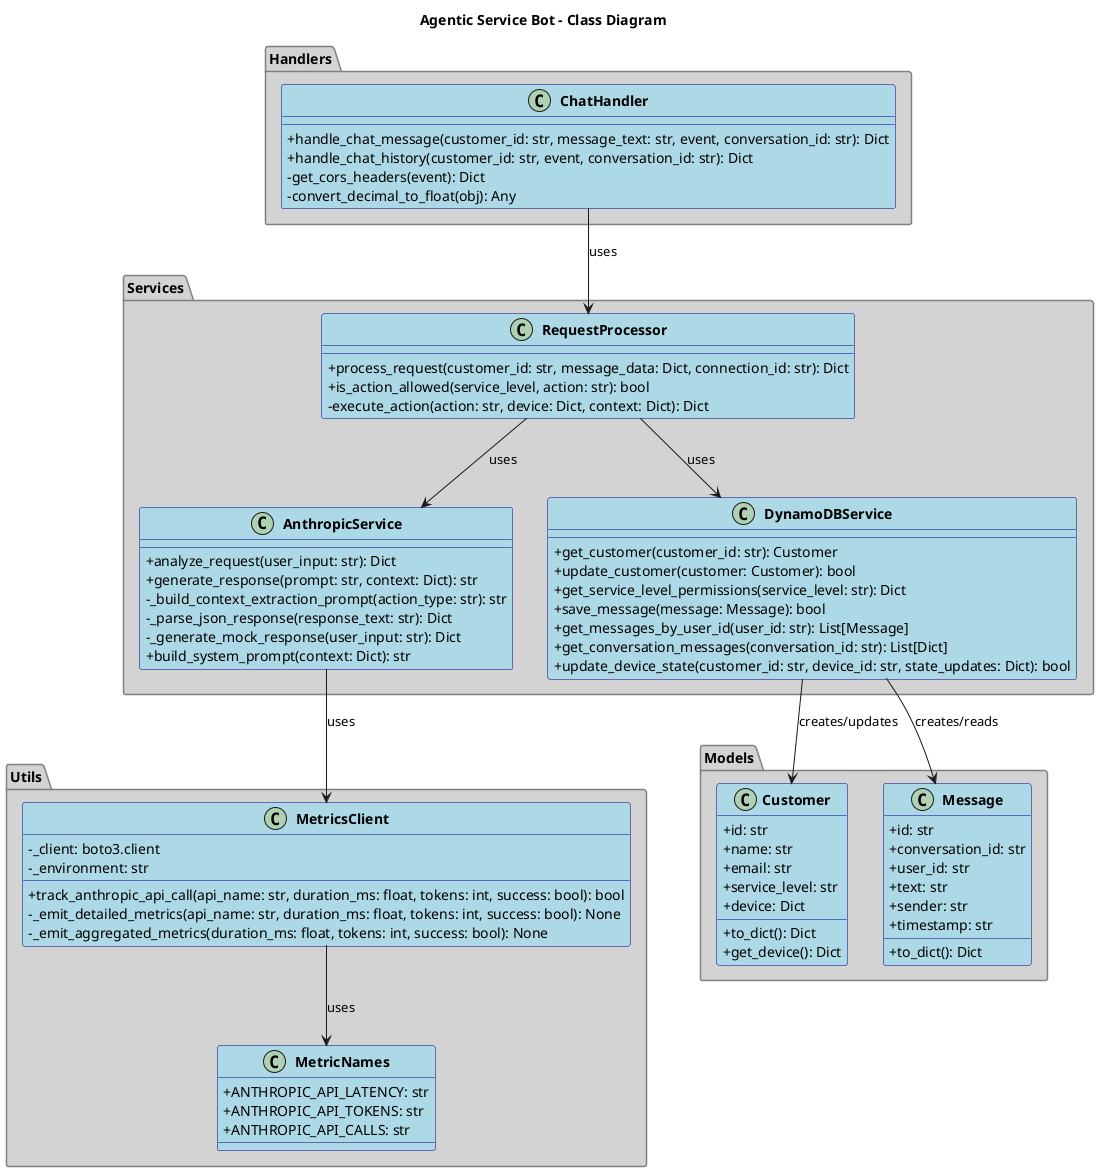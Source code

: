 @startuml Class Diagram

skinparam classAttributeIconSize 0
skinparam classFontStyle bold
skinparam classBackgroundColor LightBlue
skinparam classBorderColor DarkBlue
skinparam packageBackgroundColor LightGray
skinparam packageBorderColor Gray

title Agentic Service Bot - Class Diagram

package "Models" {
    class Customer {
        +id: str
        +name: str
        +email: str
        +service_level: str
        +device: Dict
        +to_dict(): Dict
        +get_device(): Dict
    }
    
    class Message {
        +id: str
        +conversation_id: str
        +user_id: str
        +text: str
        +sender: str
        +timestamp: str
        +to_dict(): Dict
    }
}

package "Services" {
    class AnthropicService {
        +analyze_request(user_input: str): Dict
        +generate_response(prompt: str, context: Dict): str
        -_build_context_extraction_prompt(action_type: str): str
        -_parse_json_response(response_text: str): Dict
        -_generate_mock_response(user_input: str): Dict
        +build_system_prompt(context: Dict): str
    }
    
    class DynamoDBService {
        +get_customer(customer_id: str): Customer
        +update_customer(customer: Customer): bool
        +get_service_level_permissions(service_level: str): Dict
        +save_message(message: Message): bool
        +get_messages_by_user_id(user_id: str): List[Message]
        +get_conversation_messages(conversation_id: str): List[Dict]
        +update_device_state(customer_id: str, device_id: str, state_updates: Dict): bool
    }
    
    class RequestProcessor {
        +process_request(customer_id: str, message_data: Dict, connection_id: str): Dict
        +is_action_allowed(service_level, action: str): bool
        -execute_action(action: str, device: Dict, context: Dict): Dict
    }
}

package "Handlers" {
    class ChatHandler {
        +handle_chat_message(customer_id: str, message_text: str, event, conversation_id: str): Dict
        +handle_chat_history(customer_id: str, event, conversation_id: str): Dict
        -get_cors_headers(event): Dict
        -convert_decimal_to_float(obj): Any
    }
}

package "Utils" {
    class MetricsClient {
        -_client: boto3.client
        -_environment: str
        +track_anthropic_api_call(api_name: str, duration_ms: float, tokens: int, success: bool): bool
        -_emit_detailed_metrics(api_name: str, duration_ms: float, tokens: int, success: bool): None
        -_emit_aggregated_metrics(duration_ms: float, tokens: int, success: bool): None
    }
    
    class MetricNames {
        +ANTHROPIC_API_LATENCY: str
        +ANTHROPIC_API_TOKENS: str
        +ANTHROPIC_API_CALLS: str
    }
}

' Relationships
ChatHandler --> RequestProcessor : uses
RequestProcessor --> AnthropicService : uses
RequestProcessor --> DynamoDBService : uses
AnthropicService --> MetricsClient : uses
DynamoDBService --> Customer : creates/updates
DynamoDBService --> Message : creates/reads
MetricsClient --> MetricNames : uses

@enduml 